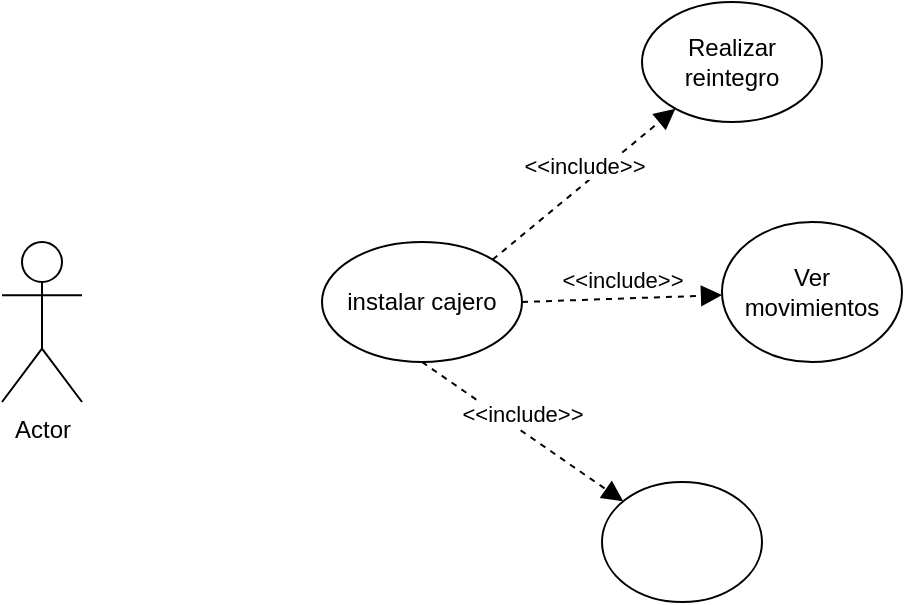 <mxfile version="20.8.23" type="device"><diagram name="Página-1" id="X_advjOxxuN92li8N9bL"><mxGraphModel dx="1074" dy="586" grid="1" gridSize="10" guides="1" tooltips="1" connect="1" arrows="1" fold="1" page="1" pageScale="1" pageWidth="1169" pageHeight="827" math="0" shadow="0"><root><mxCell id="0"/><mxCell id="1" parent="0"/><mxCell id="45P-Y4xdYCyfjfRt5npw-1" value="Actor" style="shape=umlActor;verticalLabelPosition=bottom;verticalAlign=top;html=1;outlineConnect=0;" vertex="1" parent="1"><mxGeometry x="130" y="230" width="40" height="80" as="geometry"/></mxCell><mxCell id="45P-Y4xdYCyfjfRt5npw-2" value="instalar cajero" style="ellipse;whiteSpace=wrap;html=1;" vertex="1" parent="1"><mxGeometry x="290" y="230" width="100" height="60" as="geometry"/></mxCell><mxCell id="45P-Y4xdYCyfjfRt5npw-4" value="&amp;lt;&amp;lt;include&amp;gt;&amp;gt;" style="html=1;verticalAlign=bottom;endArrow=block;dashed=1;endSize=8;elbow=vertical;rounded=0;exitX=1;exitY=0;exitDx=0;exitDy=0;endFill=1;" edge="1" parent="1" source="45P-Y4xdYCyfjfRt5npw-2" target="45P-Y4xdYCyfjfRt5npw-5"><mxGeometry relative="1" as="geometry"><mxPoint x="590" y="300" as="sourcePoint"/><mxPoint x="480" y="160" as="targetPoint"/></mxGeometry></mxCell><mxCell id="45P-Y4xdYCyfjfRt5npw-5" value="Realizar reintegro" style="ellipse;whiteSpace=wrap;html=1;" vertex="1" parent="1"><mxGeometry x="450" y="110" width="90" height="60" as="geometry"/></mxCell><mxCell id="45P-Y4xdYCyfjfRt5npw-6" value="&amp;lt;&amp;lt;include&amp;gt;&amp;gt;" style="html=1;verticalAlign=bottom;endArrow=block;dashed=1;endSize=8;elbow=vertical;rounded=0;exitX=1;exitY=0.5;exitDx=0;exitDy=0;endFill=1;" edge="1" parent="1" source="45P-Y4xdYCyfjfRt5npw-2" target="45P-Y4xdYCyfjfRt5npw-7"><mxGeometry relative="1" as="geometry"><mxPoint x="420" y="268" as="sourcePoint"/><mxPoint x="520" y="260" as="targetPoint"/></mxGeometry></mxCell><mxCell id="45P-Y4xdYCyfjfRt5npw-7" value="Ver movimientos" style="ellipse;whiteSpace=wrap;html=1;" vertex="1" parent="1"><mxGeometry x="490" y="220" width="90" height="70" as="geometry"/></mxCell><mxCell id="45P-Y4xdYCyfjfRt5npw-8" value="&amp;lt;&amp;lt;include&amp;gt;&amp;gt;" style="html=1;verticalAlign=bottom;endArrow=block;dashed=1;endSize=8;elbow=vertical;rounded=0;exitX=0.5;exitY=1;exitDx=0;exitDy=0;endFill=1;" edge="1" parent="1" source="45P-Y4xdYCyfjfRt5npw-2" target="45P-Y4xdYCyfjfRt5npw-9"><mxGeometry relative="1" as="geometry"><mxPoint x="380" y="313" as="sourcePoint"/><mxPoint x="430" y="360" as="targetPoint"/></mxGeometry></mxCell><mxCell id="45P-Y4xdYCyfjfRt5npw-9" value="" style="ellipse;whiteSpace=wrap;html=1;" vertex="1" parent="1"><mxGeometry x="430" y="350" width="80" height="60" as="geometry"/></mxCell></root></mxGraphModel></diagram></mxfile>